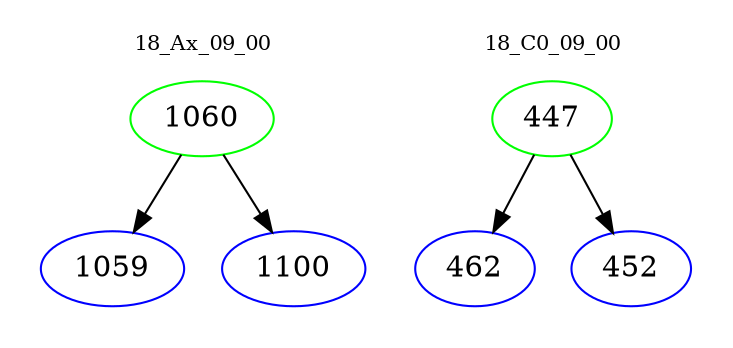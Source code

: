 digraph{
subgraph cluster_0 {
color = white
label = "18_Ax_09_00";
fontsize=10;
T0_1060 [label="1060", color="green"]
T0_1060 -> T0_1059 [color="black"]
T0_1059 [label="1059", color="blue"]
T0_1060 -> T0_1100 [color="black"]
T0_1100 [label="1100", color="blue"]
}
subgraph cluster_1 {
color = white
label = "18_C0_09_00";
fontsize=10;
T1_447 [label="447", color="green"]
T1_447 -> T1_462 [color="black"]
T1_462 [label="462", color="blue"]
T1_447 -> T1_452 [color="black"]
T1_452 [label="452", color="blue"]
}
}
